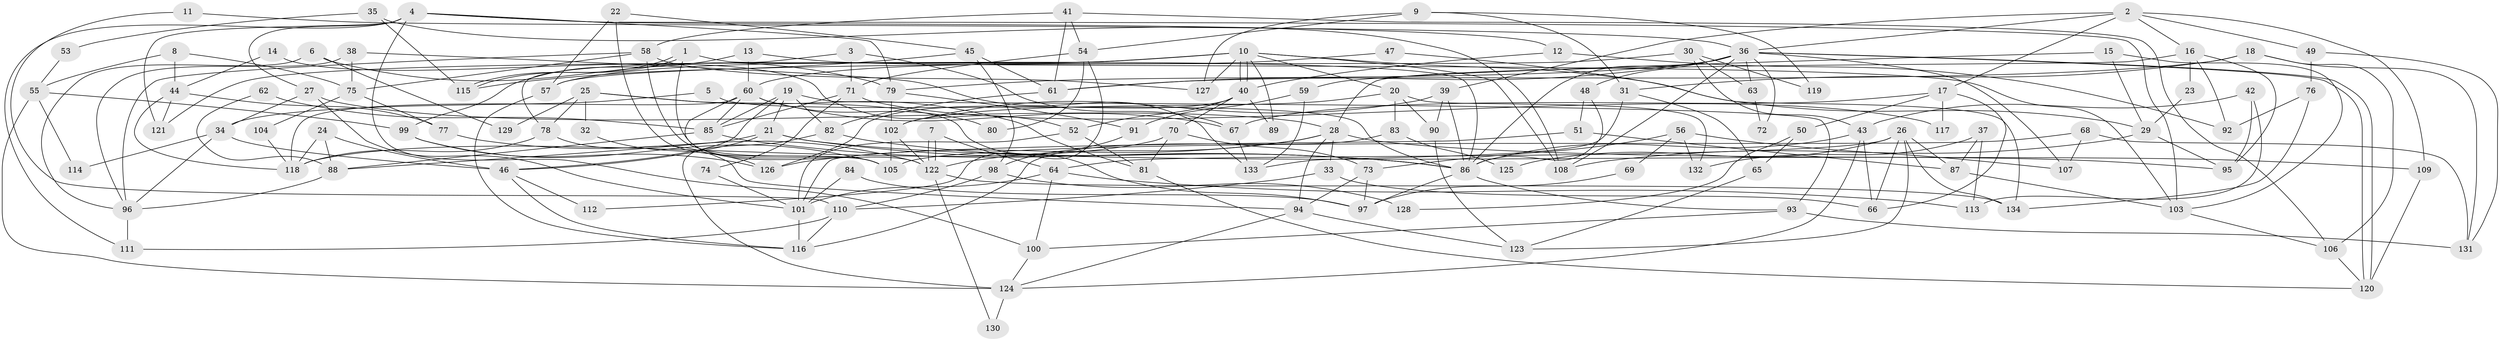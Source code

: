 // coarse degree distribution, {6: 0.05970149253731343, 4: 0.14925373134328357, 3: 0.22388059701492538, 5: 0.22388059701492538, 2: 0.1791044776119403, 10: 0.014925373134328358, 1: 0.014925373134328358, 9: 0.05970149253731343, 8: 0.014925373134328358, 12: 0.014925373134328358, 11: 0.014925373134328358, 7: 0.014925373134328358, 21: 0.014925373134328358}
// Generated by graph-tools (version 1.1) at 2025/54/03/04/25 21:54:10]
// undirected, 134 vertices, 268 edges
graph export_dot {
graph [start="1"]
  node [color=gray90,style=filled];
  1;
  2;
  3;
  4;
  5;
  6;
  7;
  8;
  9;
  10;
  11;
  12;
  13;
  14;
  15;
  16;
  17;
  18;
  19;
  20;
  21;
  22;
  23;
  24;
  25;
  26;
  27;
  28;
  29;
  30;
  31;
  32;
  33;
  34;
  35;
  36;
  37;
  38;
  39;
  40;
  41;
  42;
  43;
  44;
  45;
  46;
  47;
  48;
  49;
  50;
  51;
  52;
  53;
  54;
  55;
  56;
  57;
  58;
  59;
  60;
  61;
  62;
  63;
  64;
  65;
  66;
  67;
  68;
  69;
  70;
  71;
  72;
  73;
  74;
  75;
  76;
  77;
  78;
  79;
  80;
  81;
  82;
  83;
  84;
  85;
  86;
  87;
  88;
  89;
  90;
  91;
  92;
  93;
  94;
  95;
  96;
  97;
  98;
  99;
  100;
  101;
  102;
  103;
  104;
  105;
  106;
  107;
  108;
  109;
  110;
  111;
  112;
  113;
  114;
  115;
  116;
  117;
  118;
  119;
  120;
  121;
  122;
  123;
  124;
  125;
  126;
  127;
  128;
  129;
  130;
  131;
  132;
  133;
  134;
  1 -- 115;
  1 -- 115;
  1 -- 86;
  1 -- 122;
  2 -- 36;
  2 -- 109;
  2 -- 16;
  2 -- 17;
  2 -- 39;
  2 -- 49;
  3 -- 78;
  3 -- 67;
  3 -- 71;
  4 -- 121;
  4 -- 79;
  4 -- 12;
  4 -- 27;
  4 -- 100;
  4 -- 103;
  4 -- 111;
  5 -- 86;
  5 -- 34;
  6 -- 79;
  6 -- 96;
  6 -- 129;
  7 -- 64;
  7 -- 122;
  7 -- 122;
  8 -- 44;
  8 -- 55;
  8 -- 75;
  9 -- 54;
  9 -- 31;
  9 -- 119;
  9 -- 127;
  10 -- 127;
  10 -- 40;
  10 -- 40;
  10 -- 20;
  10 -- 29;
  10 -- 57;
  10 -- 89;
  10 -- 108;
  10 -- 121;
  11 -- 36;
  11 -- 110;
  12 -- 40;
  12 -- 92;
  13 -- 60;
  13 -- 103;
  13 -- 99;
  14 -- 52;
  14 -- 44;
  15 -- 103;
  15 -- 29;
  15 -- 59;
  16 -- 28;
  16 -- 23;
  16 -- 92;
  16 -- 95;
  17 -- 66;
  17 -- 50;
  17 -- 67;
  17 -- 117;
  18 -- 131;
  18 -- 106;
  18 -- 31;
  18 -- 61;
  19 -- 46;
  19 -- 21;
  19 -- 82;
  19 -- 85;
  19 -- 93;
  20 -- 102;
  20 -- 83;
  20 -- 90;
  20 -- 132;
  21 -- 86;
  21 -- 95;
  21 -- 46;
  21 -- 88;
  22 -- 57;
  22 -- 105;
  22 -- 45;
  23 -- 29;
  24 -- 118;
  24 -- 88;
  24 -- 46;
  25 -- 78;
  25 -- 81;
  25 -- 32;
  25 -- 97;
  25 -- 129;
  26 -- 123;
  26 -- 87;
  26 -- 64;
  26 -- 66;
  26 -- 125;
  26 -- 134;
  27 -- 28;
  27 -- 34;
  27 -- 101;
  28 -- 122;
  28 -- 126;
  28 -- 33;
  28 -- 94;
  28 -- 109;
  29 -- 108;
  29 -- 95;
  30 -- 57;
  30 -- 43;
  30 -- 63;
  30 -- 119;
  31 -- 133;
  31 -- 65;
  32 -- 126;
  33 -- 66;
  33 -- 110;
  34 -- 46;
  34 -- 96;
  34 -- 114;
  35 -- 108;
  35 -- 115;
  35 -- 53;
  36 -- 120;
  36 -- 120;
  36 -- 86;
  36 -- 48;
  36 -- 61;
  36 -- 63;
  36 -- 72;
  36 -- 79;
  36 -- 107;
  36 -- 108;
  37 -- 132;
  37 -- 113;
  37 -- 87;
  38 -- 75;
  38 -- 96;
  38 -- 133;
  39 -- 86;
  39 -- 90;
  39 -- 102;
  40 -- 52;
  40 -- 70;
  40 -- 89;
  40 -- 126;
  41 -- 61;
  41 -- 58;
  41 -- 54;
  41 -- 106;
  42 -- 43;
  42 -- 95;
  42 -- 113;
  43 -- 124;
  43 -- 86;
  43 -- 66;
  44 -- 77;
  44 -- 118;
  44 -- 121;
  45 -- 61;
  45 -- 98;
  45 -- 115;
  46 -- 112;
  46 -- 116;
  47 -- 60;
  47 -- 134;
  48 -- 86;
  48 -- 51;
  49 -- 76;
  49 -- 131;
  50 -- 65;
  50 -- 128;
  51 -- 101;
  51 -- 87;
  52 -- 81;
  52 -- 101;
  53 -- 55;
  54 -- 71;
  54 -- 80;
  54 -- 112;
  55 -- 99;
  55 -- 124;
  55 -- 114;
  56 -- 73;
  56 -- 107;
  56 -- 69;
  56 -- 132;
  57 -- 116;
  58 -- 105;
  58 -- 96;
  58 -- 75;
  58 -- 127;
  59 -- 91;
  59 -- 133;
  60 -- 67;
  60 -- 85;
  60 -- 80;
  60 -- 105;
  60 -- 118;
  61 -- 82;
  62 -- 85;
  62 -- 88;
  63 -- 72;
  64 -- 101;
  64 -- 100;
  64 -- 113;
  65 -- 123;
  67 -- 133;
  68 -- 105;
  68 -- 131;
  68 -- 107;
  69 -- 97;
  70 -- 73;
  70 -- 81;
  70 -- 118;
  71 -- 85;
  71 -- 74;
  71 -- 117;
  73 -- 97;
  73 -- 94;
  74 -- 101;
  75 -- 77;
  75 -- 104;
  76 -- 134;
  76 -- 92;
  77 -- 122;
  78 -- 118;
  78 -- 94;
  79 -- 102;
  79 -- 91;
  81 -- 120;
  82 -- 86;
  82 -- 124;
  83 -- 116;
  83 -- 125;
  84 -- 97;
  84 -- 101;
  85 -- 86;
  85 -- 88;
  86 -- 93;
  86 -- 97;
  87 -- 103;
  88 -- 96;
  90 -- 123;
  91 -- 98;
  93 -- 100;
  93 -- 131;
  94 -- 124;
  94 -- 123;
  96 -- 111;
  98 -- 110;
  98 -- 128;
  99 -- 105;
  99 -- 126;
  100 -- 124;
  101 -- 116;
  102 -- 122;
  102 -- 105;
  103 -- 106;
  104 -- 118;
  106 -- 120;
  109 -- 120;
  110 -- 111;
  110 -- 116;
  122 -- 130;
  122 -- 134;
  124 -- 130;
}
